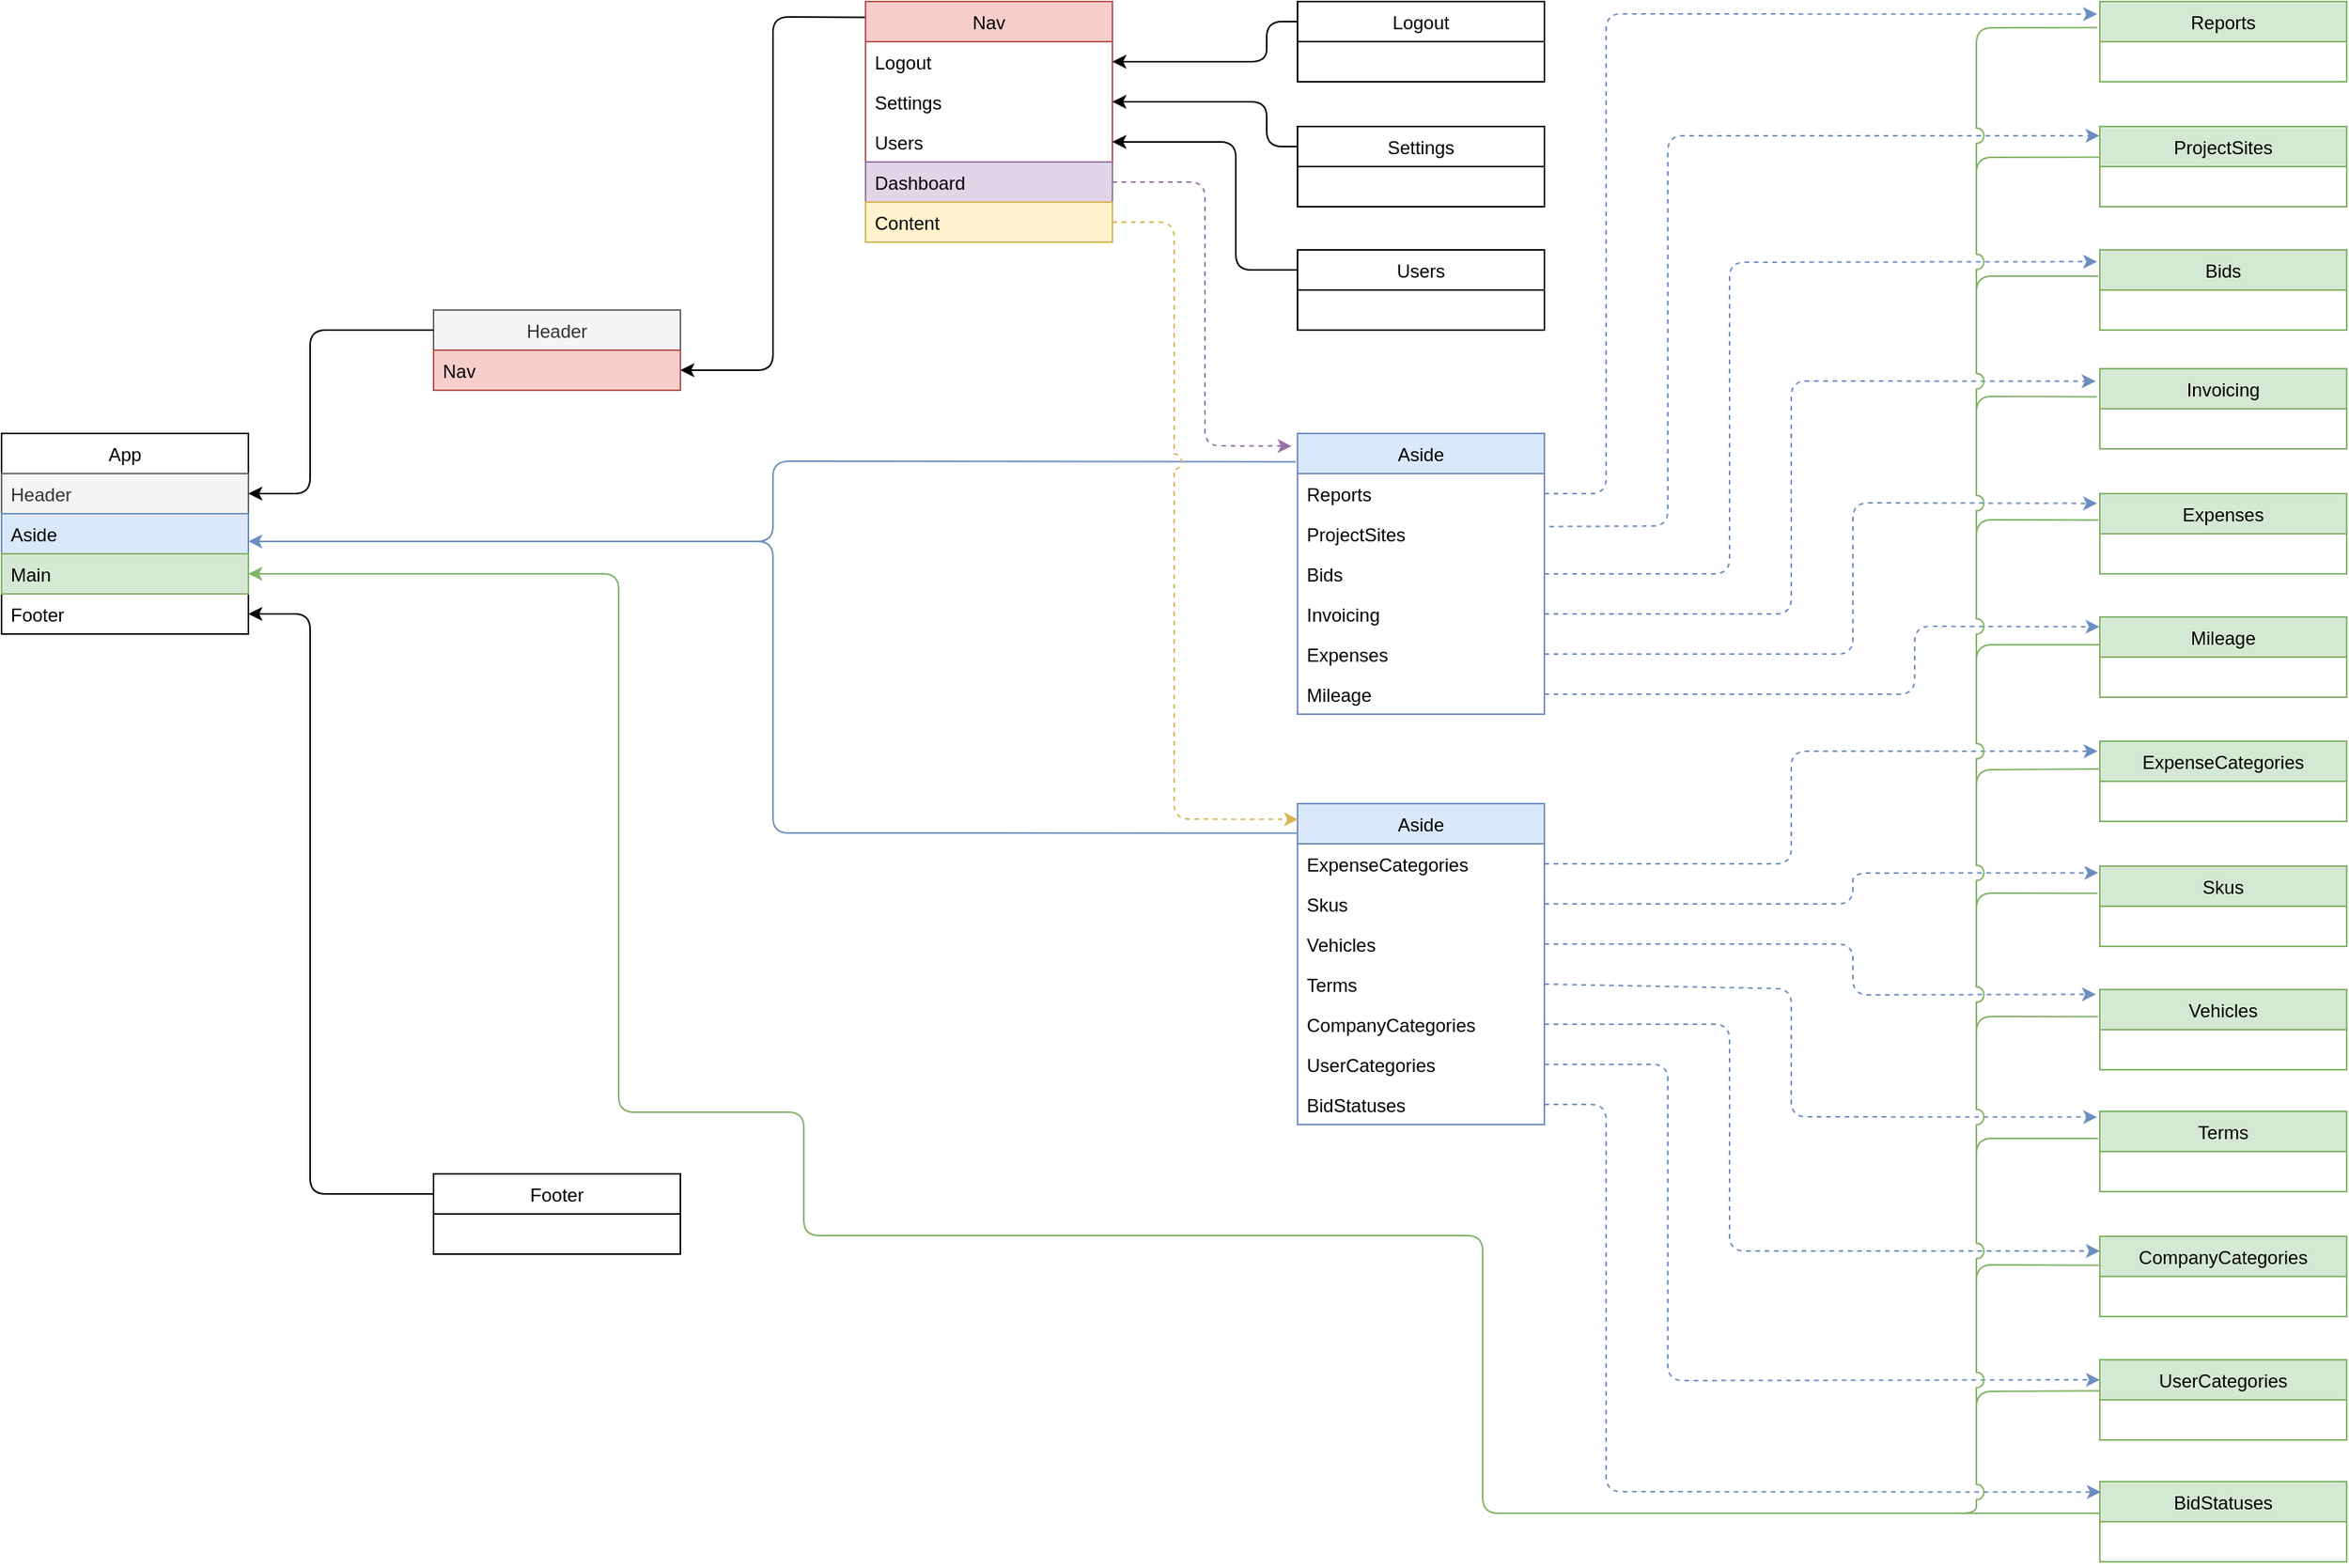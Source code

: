 <mxfile version="14.5.10" type="device"><diagram id="WXn7WkaTig3BZeA2yT5C" name="Page-1"><mxGraphModel dx="1213" dy="1144" grid="1" gridSize="10" guides="1" tooltips="1" connect="1" arrows="1" fold="1" page="1" pageScale="1" pageWidth="850" pageHeight="1100" math="0" shadow="0"><root><mxCell id="0"/><mxCell id="1" parent="0"/><mxCell id="iMD83Gtrjob-eZu2GlpA-1" value="App" style="swimlane;fontStyle=0;childLayout=stackLayout;horizontal=1;startSize=26;fillColor=none;horizontalStack=0;resizeParent=1;resizeParentMax=0;resizeLast=0;collapsible=1;marginBottom=0;" parent="1" vertex="1"><mxGeometry x="40" y="360" width="160" height="130" as="geometry"/></mxCell><mxCell id="iMD83Gtrjob-eZu2GlpA-2" value="Header" style="text;strokeColor=#666666;fillColor=#f5f5f5;align=left;verticalAlign=top;spacingLeft=4;spacingRight=4;overflow=hidden;rotatable=0;points=[[0,0.5],[1,0.5]];portConstraint=eastwest;fontColor=#333333;" parent="iMD83Gtrjob-eZu2GlpA-1" vertex="1"><mxGeometry y="26" width="160" height="26" as="geometry"/></mxCell><mxCell id="iMD83Gtrjob-eZu2GlpA-3" value="Aside" style="text;strokeColor=#6c8ebf;fillColor=#dae8fc;align=left;verticalAlign=top;spacingLeft=4;spacingRight=4;overflow=hidden;rotatable=0;points=[[0,0.5],[1,0.5]];portConstraint=eastwest;" parent="iMD83Gtrjob-eZu2GlpA-1" vertex="1"><mxGeometry y="52" width="160" height="26" as="geometry"/></mxCell><mxCell id="iMD83Gtrjob-eZu2GlpA-4" value="Main" style="text;strokeColor=#82b366;fillColor=#d5e8d4;align=left;verticalAlign=top;spacingLeft=4;spacingRight=4;overflow=hidden;rotatable=0;points=[[0,0.5],[1,0.5]];portConstraint=eastwest;" parent="iMD83Gtrjob-eZu2GlpA-1" vertex="1"><mxGeometry y="78" width="160" height="26" as="geometry"/></mxCell><mxCell id="iMD83Gtrjob-eZu2GlpA-5" value="Footer" style="text;align=left;verticalAlign=top;spacingLeft=4;spacingRight=4;overflow=hidden;rotatable=0;points=[[0,0.5],[1,0.5]];portConstraint=eastwest;" parent="iMD83Gtrjob-eZu2GlpA-1" vertex="1"><mxGeometry y="104" width="160" height="26" as="geometry"/></mxCell><mxCell id="iMD83Gtrjob-eZu2GlpA-6" value="Header" style="swimlane;fontStyle=0;childLayout=stackLayout;horizontal=1;startSize=26;fillColor=#f5f5f5;horizontalStack=0;resizeParent=1;resizeParentMax=0;resizeLast=0;collapsible=1;marginBottom=0;strokeColor=#666666;fontColor=#333333;" parent="1" vertex="1"><mxGeometry x="320" y="280" width="160" height="52" as="geometry"/></mxCell><mxCell id="iMD83Gtrjob-eZu2GlpA-7" value="Nav" style="text;strokeColor=#b85450;fillColor=#f8cecc;align=left;verticalAlign=top;spacingLeft=4;spacingRight=4;overflow=hidden;rotatable=0;points=[[0,0.5],[1,0.5]];portConstraint=eastwest;" parent="iMD83Gtrjob-eZu2GlpA-6" vertex="1"><mxGeometry y="26" width="160" height="26" as="geometry"/></mxCell><mxCell id="iMD83Gtrjob-eZu2GlpA-21" value="Footer" style="swimlane;fontStyle=0;childLayout=stackLayout;horizontal=1;startSize=26;horizontalStack=0;resizeParent=1;resizeParentMax=0;resizeLast=0;collapsible=1;marginBottom=0;" parent="1" vertex="1"><mxGeometry x="320" y="840" width="160" height="52" as="geometry"/></mxCell><mxCell id="iMD83Gtrjob-eZu2GlpA-22" value="  " style="text;strokeColor=none;fillColor=none;align=left;verticalAlign=top;spacingLeft=4;spacingRight=4;overflow=hidden;rotatable=0;points=[[0,0.5],[1,0.5]];portConstraint=eastwest;" parent="iMD83Gtrjob-eZu2GlpA-21" vertex="1"><mxGeometry y="26" width="160" height="26" as="geometry"/></mxCell><mxCell id="iMD83Gtrjob-eZu2GlpA-26" value="" style="endArrow=classic;html=1;entryX=1;entryY=0.5;entryDx=0;entryDy=0;exitX=0;exitY=0.25;exitDx=0;exitDy=0;" parent="1" source="iMD83Gtrjob-eZu2GlpA-6" target="iMD83Gtrjob-eZu2GlpA-2" edge="1"><mxGeometry width="50" height="50" relative="1" as="geometry"><mxPoint x="320" y="50" as="sourcePoint"/><mxPoint x="190" y="250" as="targetPoint"/><Array as="points"><mxPoint x="240" y="293"/><mxPoint x="240" y="399"/></Array></mxGeometry></mxCell><mxCell id="iMD83Gtrjob-eZu2GlpA-29" value="" style="endArrow=classic;html=1;entryX=1;entryY=0.5;entryDx=0;entryDy=0;exitX=0;exitY=0.25;exitDx=0;exitDy=0;" parent="1" source="iMD83Gtrjob-eZu2GlpA-21" target="iMD83Gtrjob-eZu2GlpA-5" edge="1"><mxGeometry width="50" height="50" relative="1" as="geometry"><mxPoint x="319" y="653" as="sourcePoint"/><mxPoint x="230" y="720" as="targetPoint"/><Array as="points"><mxPoint x="240" y="853"/><mxPoint x="240" y="477"/></Array></mxGeometry></mxCell><mxCell id="iMD83Gtrjob-eZu2GlpA-31" value="Nav" style="swimlane;fontStyle=0;childLayout=stackLayout;horizontal=1;startSize=26;fillColor=#f8cecc;horizontalStack=0;resizeParent=1;resizeParentMax=0;resizeLast=0;collapsible=1;marginBottom=0;strokeColor=#b85450;" parent="1" vertex="1"><mxGeometry x="600" y="80" width="160" height="156" as="geometry"/></mxCell><mxCell id="iMD83Gtrjob-eZu2GlpA-38" value="Logout" style="text;align=left;verticalAlign=top;spacingLeft=4;spacingRight=4;overflow=hidden;rotatable=0;points=[[0,0.5],[1,0.5]];portConstraint=eastwest;" parent="iMD83Gtrjob-eZu2GlpA-31" vertex="1"><mxGeometry y="26" width="160" height="26" as="geometry"/></mxCell><mxCell id="iMD83Gtrjob-eZu2GlpA-37" value="Settings" style="text;align=left;verticalAlign=top;spacingLeft=4;spacingRight=4;overflow=hidden;rotatable=0;points=[[0,0.5],[1,0.5]];portConstraint=eastwest;" parent="iMD83Gtrjob-eZu2GlpA-31" vertex="1"><mxGeometry y="52" width="160" height="26" as="geometry"/></mxCell><mxCell id="iMD83Gtrjob-eZu2GlpA-36" value="Users" style="text;align=left;verticalAlign=top;spacingLeft=4;spacingRight=4;overflow=hidden;rotatable=0;points=[[0,0.5],[1,0.5]];portConstraint=eastwest;" parent="iMD83Gtrjob-eZu2GlpA-31" vertex="1"><mxGeometry y="78" width="160" height="26" as="geometry"/></mxCell><mxCell id="iMD83Gtrjob-eZu2GlpA-34" value="Dashboard" style="text;align=left;verticalAlign=top;spacingLeft=4;spacingRight=4;overflow=hidden;rotatable=0;points=[[0,0.5],[1,0.5]];portConstraint=eastwest;fillColor=#e1d5e7;strokeColor=#9673a6;" parent="iMD83Gtrjob-eZu2GlpA-31" vertex="1"><mxGeometry y="104" width="160" height="26" as="geometry"/></mxCell><mxCell id="iMD83Gtrjob-eZu2GlpA-35" value="Content" style="text;align=left;verticalAlign=top;spacingLeft=4;spacingRight=4;overflow=hidden;rotatable=0;points=[[0,0.5],[1,0.5]];portConstraint=eastwest;fillColor=#fff2cc;strokeColor=#d6b656;" parent="iMD83Gtrjob-eZu2GlpA-31" vertex="1"><mxGeometry y="130" width="160" height="26" as="geometry"/></mxCell><mxCell id="iMD83Gtrjob-eZu2GlpA-58" value="Users" style="swimlane;fontStyle=0;childLayout=stackLayout;horizontal=1;startSize=26;horizontalStack=0;resizeParent=1;resizeParentMax=0;resizeLast=0;collapsible=1;marginBottom=0;" parent="1" vertex="1"><mxGeometry x="880" y="241" width="160" height="52" as="geometry"/></mxCell><mxCell id="iMD83Gtrjob-eZu2GlpA-59" value="   " style="text;strokeColor=none;fillColor=none;align=left;verticalAlign=top;spacingLeft=4;spacingRight=4;overflow=hidden;rotatable=0;points=[[0,0.5],[1,0.5]];portConstraint=eastwest;" parent="iMD83Gtrjob-eZu2GlpA-58" vertex="1"><mxGeometry y="26" width="160" height="26" as="geometry"/></mxCell><mxCell id="iMD83Gtrjob-eZu2GlpA-60" value="Settings" style="swimlane;fontStyle=0;childLayout=stackLayout;horizontal=1;startSize=26;horizontalStack=0;resizeParent=1;resizeParentMax=0;resizeLast=0;collapsible=1;marginBottom=0;" parent="1" vertex="1"><mxGeometry x="880" y="161" width="160" height="52" as="geometry"/></mxCell><mxCell id="iMD83Gtrjob-eZu2GlpA-61" value="   " style="text;strokeColor=none;fillColor=none;align=left;verticalAlign=top;spacingLeft=4;spacingRight=4;overflow=hidden;rotatable=0;points=[[0,0.5],[1,0.5]];portConstraint=eastwest;" parent="iMD83Gtrjob-eZu2GlpA-60" vertex="1"><mxGeometry y="26" width="160" height="26" as="geometry"/></mxCell><mxCell id="iMD83Gtrjob-eZu2GlpA-62" value="Logout" style="swimlane;fontStyle=0;childLayout=stackLayout;horizontal=1;startSize=26;horizontalStack=0;resizeParent=1;resizeParentMax=0;resizeLast=0;collapsible=1;marginBottom=0;" parent="1" vertex="1"><mxGeometry x="880" y="80" width="160" height="52" as="geometry"/></mxCell><mxCell id="iMD83Gtrjob-eZu2GlpA-63" value="   " style="text;strokeColor=none;fillColor=none;align=left;verticalAlign=top;spacingLeft=4;spacingRight=4;overflow=hidden;rotatable=0;points=[[0,0.5],[1,0.5]];portConstraint=eastwest;" parent="iMD83Gtrjob-eZu2GlpA-62" vertex="1"><mxGeometry y="26" width="160" height="26" as="geometry"/></mxCell><mxCell id="iMD83Gtrjob-eZu2GlpA-67" value="Aside" style="swimlane;fontStyle=0;childLayout=stackLayout;horizontal=1;startSize=26;horizontalStack=0;resizeParent=1;resizeParentMax=0;resizeLast=0;collapsible=1;marginBottom=0;fillColor=#dae8fc;strokeColor=#6c8ebf;" parent="1" vertex="1"><mxGeometry x="880" y="360" width="160" height="182" as="geometry"/></mxCell><mxCell id="iMD83Gtrjob-eZu2GlpA-68" value="Reports" style="text;align=left;verticalAlign=top;spacingLeft=4;spacingRight=4;overflow=hidden;rotatable=0;points=[[0,0.5],[1,0.5]];portConstraint=eastwest;" parent="iMD83Gtrjob-eZu2GlpA-67" vertex="1"><mxGeometry y="26" width="160" height="26" as="geometry"/></mxCell><mxCell id="iMD83Gtrjob-eZu2GlpA-69" value="ProjectSites" style="text;align=left;verticalAlign=top;spacingLeft=4;spacingRight=4;overflow=hidden;rotatable=0;points=[[0,0.5],[1,0.5]];portConstraint=eastwest;" parent="iMD83Gtrjob-eZu2GlpA-67" vertex="1"><mxGeometry y="52" width="160" height="26" as="geometry"/></mxCell><mxCell id="iMD83Gtrjob-eZu2GlpA-70" value="Bids" style="text;align=left;verticalAlign=top;spacingLeft=4;spacingRight=4;overflow=hidden;rotatable=0;points=[[0,0.5],[1,0.5]];portConstraint=eastwest;" parent="iMD83Gtrjob-eZu2GlpA-67" vertex="1"><mxGeometry y="78" width="160" height="26" as="geometry"/></mxCell><mxCell id="iMD83Gtrjob-eZu2GlpA-71" value="Invoicing" style="text;align=left;verticalAlign=top;spacingLeft=4;spacingRight=4;overflow=hidden;rotatable=0;points=[[0,0.5],[1,0.5]];portConstraint=eastwest;" parent="iMD83Gtrjob-eZu2GlpA-67" vertex="1"><mxGeometry y="104" width="160" height="26" as="geometry"/></mxCell><mxCell id="iMD83Gtrjob-eZu2GlpA-72" value="Expenses" style="text;align=left;verticalAlign=top;spacingLeft=4;spacingRight=4;overflow=hidden;rotatable=0;points=[[0,0.5],[1,0.5]];portConstraint=eastwest;" parent="iMD83Gtrjob-eZu2GlpA-67" vertex="1"><mxGeometry y="130" width="160" height="26" as="geometry"/></mxCell><mxCell id="iMD83Gtrjob-eZu2GlpA-73" value="Mileage" style="text;align=left;verticalAlign=top;spacingLeft=4;spacingRight=4;overflow=hidden;rotatable=0;points=[[0,0.5],[1,0.5]];portConstraint=eastwest;" parent="iMD83Gtrjob-eZu2GlpA-67" vertex="1"><mxGeometry y="156" width="160" height="26" as="geometry"/></mxCell><mxCell id="iMD83Gtrjob-eZu2GlpA-74" value="Aside" style="swimlane;fontStyle=0;childLayout=stackLayout;horizontal=1;startSize=26;horizontalStack=0;resizeParent=1;resizeParentMax=0;resizeLast=0;collapsible=1;marginBottom=0;fillColor=#dae8fc;strokeColor=#6c8ebf;" parent="1" vertex="1"><mxGeometry x="880" y="600" width="160" height="208" as="geometry"/></mxCell><mxCell id="iMD83Gtrjob-eZu2GlpA-139" value="ExpenseCategories" style="text;align=left;verticalAlign=top;spacingLeft=4;spacingRight=4;overflow=hidden;rotatable=0;points=[[0,0.5],[1,0.5]];portConstraint=eastwest;" parent="iMD83Gtrjob-eZu2GlpA-74" vertex="1"><mxGeometry y="26" width="160" height="26" as="geometry"/></mxCell><mxCell id="iMD83Gtrjob-eZu2GlpA-138" value="Skus" style="text;align=left;verticalAlign=top;spacingLeft=4;spacingRight=4;overflow=hidden;rotatable=0;points=[[0,0.5],[1,0.5]];portConstraint=eastwest;" parent="iMD83Gtrjob-eZu2GlpA-74" vertex="1"><mxGeometry y="52" width="160" height="26" as="geometry"/></mxCell><mxCell id="iMD83Gtrjob-eZu2GlpA-137" value="Vehicles" style="text;align=left;verticalAlign=top;spacingLeft=4;spacingRight=4;overflow=hidden;rotatable=0;points=[[0,0.5],[1,0.5]];portConstraint=eastwest;" parent="iMD83Gtrjob-eZu2GlpA-74" vertex="1"><mxGeometry y="78" width="160" height="26" as="geometry"/></mxCell><mxCell id="iMD83Gtrjob-eZu2GlpA-136" value="Terms" style="text;align=left;verticalAlign=top;spacingLeft=4;spacingRight=4;overflow=hidden;rotatable=0;points=[[0,0.5],[1,0.5]];portConstraint=eastwest;" parent="iMD83Gtrjob-eZu2GlpA-74" vertex="1"><mxGeometry y="104" width="160" height="26" as="geometry"/></mxCell><mxCell id="iMD83Gtrjob-eZu2GlpA-135" value="CompanyCategories" style="text;align=left;verticalAlign=top;spacingLeft=4;spacingRight=4;overflow=hidden;rotatable=0;points=[[0,0.5],[1,0.5]];portConstraint=eastwest;" parent="iMD83Gtrjob-eZu2GlpA-74" vertex="1"><mxGeometry y="130" width="160" height="26" as="geometry"/></mxCell><mxCell id="iMD83Gtrjob-eZu2GlpA-134" value="UserCategories" style="text;align=left;verticalAlign=top;spacingLeft=4;spacingRight=4;overflow=hidden;rotatable=0;points=[[0,0.5],[1,0.5]];portConstraint=eastwest;" parent="iMD83Gtrjob-eZu2GlpA-74" vertex="1"><mxGeometry y="156" width="160" height="26" as="geometry"/></mxCell><mxCell id="iMD83Gtrjob-eZu2GlpA-133" value="BidStatuses" style="text;align=left;verticalAlign=top;spacingLeft=4;spacingRight=4;overflow=hidden;rotatable=0;points=[[0,0.5],[1,0.5]];portConstraint=eastwest;" parent="iMD83Gtrjob-eZu2GlpA-74" vertex="1"><mxGeometry y="182" width="160" height="26" as="geometry"/></mxCell><mxCell id="iMD83Gtrjob-eZu2GlpA-86" value="" style="endArrow=classic;html=1;exitX=0;exitY=0.25;exitDx=0;exitDy=0;entryX=1;entryY=0.5;entryDx=0;entryDy=0;" parent="1" source="iMD83Gtrjob-eZu2GlpA-62" target="iMD83Gtrjob-eZu2GlpA-38" edge="1"><mxGeometry width="50" height="50" relative="1" as="geometry"><mxPoint x="770" y="70" as="sourcePoint"/><mxPoint x="820" y="20" as="targetPoint"/><Array as="points"><mxPoint x="860" y="93"/><mxPoint x="860" y="119"/></Array></mxGeometry></mxCell><mxCell id="iMD83Gtrjob-eZu2GlpA-87" value="" style="endArrow=classic;html=1;exitX=0;exitY=0.25;exitDx=0;exitDy=0;entryX=1;entryY=0.5;entryDx=0;entryDy=0;" parent="1" source="iMD83Gtrjob-eZu2GlpA-60" target="iMD83Gtrjob-eZu2GlpA-37" edge="1"><mxGeometry width="50" height="50" relative="1" as="geometry"><mxPoint x="870" y="180" as="sourcePoint"/><mxPoint x="920" y="130" as="targetPoint"/><Array as="points"><mxPoint x="860" y="174"/><mxPoint x="860" y="145"/></Array></mxGeometry></mxCell><mxCell id="iMD83Gtrjob-eZu2GlpA-88" value="" style="endArrow=classic;html=1;exitX=0;exitY=0.25;exitDx=0;exitDy=0;entryX=1;entryY=0.5;entryDx=0;entryDy=0;" parent="1" source="iMD83Gtrjob-eZu2GlpA-58" target="iMD83Gtrjob-eZu2GlpA-36" edge="1"><mxGeometry width="50" height="50" relative="1" as="geometry"><mxPoint x="790" y="260" as="sourcePoint"/><mxPoint x="840" y="210" as="targetPoint"/><Array as="points"><mxPoint x="840" y="254"/><mxPoint x="840" y="171"/></Array></mxGeometry></mxCell><mxCell id="iMD83Gtrjob-eZu2GlpA-91" value="" style="endArrow=classic;html=1;exitX=-0.003;exitY=0.066;exitDx=0;exitDy=0;exitPerimeter=0;entryX=1;entryY=0.5;entryDx=0;entryDy=0;" parent="1" source="iMD83Gtrjob-eZu2GlpA-31" target="iMD83Gtrjob-eZu2GlpA-7" edge="1"><mxGeometry width="50" height="50" relative="1" as="geometry"><mxPoint x="470" y="220" as="sourcePoint"/><mxPoint x="520" y="170" as="targetPoint"/><Array as="points"><mxPoint x="540" y="90"/><mxPoint x="540" y="319"/></Array></mxGeometry></mxCell><mxCell id="iMD83Gtrjob-eZu2GlpA-140" value="" style="endArrow=classic;html=1;exitX=-0.007;exitY=0.068;exitDx=0;exitDy=0;exitPerimeter=0;entryX=1;entryY=0.5;entryDx=0;entryDy=0;jumpStyle=arc;jumpSize=10;fillColor=#dae8fc;strokeColor=#6c8ebf;" parent="1" edge="1"><mxGeometry width="50" height="50" relative="1" as="geometry"><mxPoint x="878.88" y="378.376" as="sourcePoint"/><mxPoint x="200" y="430.0" as="targetPoint"/><Array as="points"><mxPoint x="540" y="378"/><mxPoint x="540" y="430"/></Array></mxGeometry></mxCell><mxCell id="iMD83Gtrjob-eZu2GlpA-141" value="" style="endArrow=classic;html=1;exitX=1;exitY=0.5;exitDx=0;exitDy=0;entryX=-0.024;entryY=0.045;entryDx=0;entryDy=0;entryPerimeter=0;dashed=1;fillColor=#e1d5e7;strokeColor=#9673a6;" parent="1" source="iMD83Gtrjob-eZu2GlpA-34" target="iMD83Gtrjob-eZu2GlpA-67" edge="1"><mxGeometry width="50" height="50" relative="1" as="geometry"><mxPoint x="720" y="330" as="sourcePoint"/><mxPoint x="770" y="280" as="targetPoint"/><Array as="points"><mxPoint x="820" y="197"/><mxPoint x="820" y="368"/></Array></mxGeometry></mxCell><mxCell id="iMD83Gtrjob-eZu2GlpA-142" value="" style="endArrow=classic;html=1;dashed=1;exitX=1;exitY=0.5;exitDx=0;exitDy=0;jumpStyle=arc;jumpSize=10;entryX=0.002;entryY=0.049;entryDx=0;entryDy=0;entryPerimeter=0;fillColor=#fff2cc;strokeColor=#d6b656;" parent="1" source="iMD83Gtrjob-eZu2GlpA-35" target="iMD83Gtrjob-eZu2GlpA-74" edge="1"><mxGeometry width="50" height="50" relative="1" as="geometry"><mxPoint x="600" y="520" as="sourcePoint"/><mxPoint x="650" y="470" as="targetPoint"/><Array as="points"><mxPoint x="800" y="223"/><mxPoint x="800" y="610"/></Array></mxGeometry></mxCell><mxCell id="iMD83Gtrjob-eZu2GlpA-144" value="" style="endArrow=none;html=1;entryX=-0.001;entryY=0.087;entryDx=0;entryDy=0;entryPerimeter=0;fillColor=#dae8fc;strokeColor=#6c8ebf;" parent="1" edge="1"><mxGeometry width="50" height="50" relative="1" as="geometry"><mxPoint x="478" y="430" as="sourcePoint"/><mxPoint x="879.84" y="619.096" as="targetPoint"/><Array as="points"><mxPoint x="540" y="430"/><mxPoint x="540" y="619"/></Array></mxGeometry></mxCell><mxCell id="iMD83Gtrjob-eZu2GlpA-145" value="Bids" style="swimlane;fontStyle=0;childLayout=stackLayout;horizontal=1;startSize=26;horizontalStack=0;resizeParent=1;resizeParentMax=0;resizeLast=0;collapsible=1;marginBottom=0;fillColor=#d5e8d4;strokeColor=#82b366;" parent="1" vertex="1"><mxGeometry x="1400" y="241" width="160" height="52" as="geometry"/></mxCell><mxCell id="iMD83Gtrjob-eZu2GlpA-146" value="   " style="text;strokeColor=none;fillColor=none;align=left;verticalAlign=top;spacingLeft=4;spacingRight=4;overflow=hidden;rotatable=0;points=[[0,0.5],[1,0.5]];portConstraint=eastwest;" parent="iMD83Gtrjob-eZu2GlpA-145" vertex="1"><mxGeometry y="26" width="160" height="26" as="geometry"/></mxCell><mxCell id="iMD83Gtrjob-eZu2GlpA-147" value="ProjectSites" style="swimlane;fontStyle=0;childLayout=stackLayout;horizontal=1;startSize=26;horizontalStack=0;resizeParent=1;resizeParentMax=0;resizeLast=0;collapsible=1;marginBottom=0;fillColor=#d5e8d4;strokeColor=#82b366;" parent="1" vertex="1"><mxGeometry x="1400" y="161" width="160" height="52" as="geometry"/></mxCell><mxCell id="iMD83Gtrjob-eZu2GlpA-148" value="   " style="text;strokeColor=none;fillColor=none;align=left;verticalAlign=top;spacingLeft=4;spacingRight=4;overflow=hidden;rotatable=0;points=[[0,0.5],[1,0.5]];portConstraint=eastwest;" parent="iMD83Gtrjob-eZu2GlpA-147" vertex="1"><mxGeometry y="26" width="160" height="26" as="geometry"/></mxCell><mxCell id="iMD83Gtrjob-eZu2GlpA-149" value="Reports" style="swimlane;fontStyle=0;childLayout=stackLayout;horizontal=1;startSize=26;horizontalStack=0;resizeParent=1;resizeParentMax=0;resizeLast=0;collapsible=1;marginBottom=0;fillColor=#d5e8d4;strokeColor=#82b366;" parent="1" vertex="1"><mxGeometry x="1400" y="80" width="160" height="52" as="geometry"/></mxCell><mxCell id="iMD83Gtrjob-eZu2GlpA-150" value="   " style="text;strokeColor=none;fillColor=none;align=left;verticalAlign=top;spacingLeft=4;spacingRight=4;overflow=hidden;rotatable=0;points=[[0,0.5],[1,0.5]];portConstraint=eastwest;" parent="iMD83Gtrjob-eZu2GlpA-149" vertex="1"><mxGeometry y="26" width="160" height="26" as="geometry"/></mxCell><mxCell id="iMD83Gtrjob-eZu2GlpA-151" value="Mileage" style="swimlane;fontStyle=0;childLayout=stackLayout;horizontal=1;startSize=26;horizontalStack=0;resizeParent=1;resizeParentMax=0;resizeLast=0;collapsible=1;marginBottom=0;fillColor=#d5e8d4;strokeColor=#82b366;" parent="1" vertex="1"><mxGeometry x="1400" y="479" width="160" height="52" as="geometry"/></mxCell><mxCell id="iMD83Gtrjob-eZu2GlpA-152" value="   " style="text;strokeColor=none;fillColor=none;align=left;verticalAlign=top;spacingLeft=4;spacingRight=4;overflow=hidden;rotatable=0;points=[[0,0.5],[1,0.5]];portConstraint=eastwest;" parent="iMD83Gtrjob-eZu2GlpA-151" vertex="1"><mxGeometry y="26" width="160" height="26" as="geometry"/></mxCell><mxCell id="iMD83Gtrjob-eZu2GlpA-153" value="Expenses" style="swimlane;fontStyle=0;childLayout=stackLayout;horizontal=1;startSize=26;horizontalStack=0;resizeParent=1;resizeParentMax=0;resizeLast=0;collapsible=1;marginBottom=0;fillColor=#d5e8d4;strokeColor=#82b366;" parent="1" vertex="1"><mxGeometry x="1400" y="399" width="160" height="52" as="geometry"/></mxCell><mxCell id="iMD83Gtrjob-eZu2GlpA-154" value="   " style="text;strokeColor=none;fillColor=none;align=left;verticalAlign=top;spacingLeft=4;spacingRight=4;overflow=hidden;rotatable=0;points=[[0,0.5],[1,0.5]];portConstraint=eastwest;" parent="iMD83Gtrjob-eZu2GlpA-153" vertex="1"><mxGeometry y="26" width="160" height="26" as="geometry"/></mxCell><mxCell id="iMD83Gtrjob-eZu2GlpA-155" value="Invoicing" style="swimlane;fontStyle=0;childLayout=stackLayout;horizontal=1;startSize=26;horizontalStack=0;resizeParent=1;resizeParentMax=0;resizeLast=0;collapsible=1;marginBottom=0;fillColor=#d5e8d4;strokeColor=#82b366;" parent="1" vertex="1"><mxGeometry x="1400" y="318" width="160" height="52" as="geometry"/></mxCell><mxCell id="iMD83Gtrjob-eZu2GlpA-156" value="   " style="text;strokeColor=none;fillColor=none;align=left;verticalAlign=top;spacingLeft=4;spacingRight=4;overflow=hidden;rotatable=0;points=[[0,0.5],[1,0.5]];portConstraint=eastwest;" parent="iMD83Gtrjob-eZu2GlpA-155" vertex="1"><mxGeometry y="26" width="160" height="26" as="geometry"/></mxCell><mxCell id="iMD83Gtrjob-eZu2GlpA-157" value="Vehicles" style="swimlane;fontStyle=0;childLayout=stackLayout;horizontal=1;startSize=26;horizontalStack=0;resizeParent=1;resizeParentMax=0;resizeLast=0;collapsible=1;marginBottom=0;fillColor=#d5e8d4;strokeColor=#82b366;" parent="1" vertex="1"><mxGeometry x="1400" y="720.5" width="160" height="52" as="geometry"/></mxCell><mxCell id="iMD83Gtrjob-eZu2GlpA-158" value="   " style="text;strokeColor=none;fillColor=none;align=left;verticalAlign=top;spacingLeft=4;spacingRight=4;overflow=hidden;rotatable=0;points=[[0,0.5],[1,0.5]];portConstraint=eastwest;" parent="iMD83Gtrjob-eZu2GlpA-157" vertex="1"><mxGeometry y="26" width="160" height="26" as="geometry"/></mxCell><mxCell id="iMD83Gtrjob-eZu2GlpA-159" value="Skus" style="swimlane;fontStyle=0;childLayout=stackLayout;horizontal=1;startSize=26;horizontalStack=0;resizeParent=1;resizeParentMax=0;resizeLast=0;collapsible=1;marginBottom=0;fillColor=#d5e8d4;strokeColor=#82b366;" parent="1" vertex="1"><mxGeometry x="1400" y="640.5" width="160" height="52" as="geometry"/></mxCell><mxCell id="iMD83Gtrjob-eZu2GlpA-160" value="   " style="text;strokeColor=none;fillColor=none;align=left;verticalAlign=top;spacingLeft=4;spacingRight=4;overflow=hidden;rotatable=0;points=[[0,0.5],[1,0.5]];portConstraint=eastwest;" parent="iMD83Gtrjob-eZu2GlpA-159" vertex="1"><mxGeometry y="26" width="160" height="26" as="geometry"/></mxCell><mxCell id="iMD83Gtrjob-eZu2GlpA-161" value="ExpenseCategories" style="swimlane;fontStyle=0;childLayout=stackLayout;horizontal=1;startSize=26;horizontalStack=0;resizeParent=1;resizeParentMax=0;resizeLast=0;collapsible=1;marginBottom=0;fillColor=#d5e8d4;strokeColor=#82b366;" parent="1" vertex="1"><mxGeometry x="1400" y="559.5" width="160" height="52" as="geometry"/></mxCell><mxCell id="iMD83Gtrjob-eZu2GlpA-162" value="   " style="text;strokeColor=none;fillColor=none;align=left;verticalAlign=top;spacingLeft=4;spacingRight=4;overflow=hidden;rotatable=0;points=[[0,0.5],[1,0.5]];portConstraint=eastwest;" parent="iMD83Gtrjob-eZu2GlpA-161" vertex="1"><mxGeometry y="26" width="160" height="26" as="geometry"/></mxCell><mxCell id="iMD83Gtrjob-eZu2GlpA-163" value="UserCategories" style="swimlane;fontStyle=0;childLayout=stackLayout;horizontal=1;startSize=26;horizontalStack=0;resizeParent=1;resizeParentMax=0;resizeLast=0;collapsible=1;marginBottom=0;fillColor=#d5e8d4;strokeColor=#82b366;" parent="1" vertex="1"><mxGeometry x="1400" y="960.5" width="160" height="52" as="geometry"/></mxCell><mxCell id="iMD83Gtrjob-eZu2GlpA-164" value="   " style="text;strokeColor=none;fillColor=none;align=left;verticalAlign=top;spacingLeft=4;spacingRight=4;overflow=hidden;rotatable=0;points=[[0,0.5],[1,0.5]];portConstraint=eastwest;" parent="iMD83Gtrjob-eZu2GlpA-163" vertex="1"><mxGeometry y="26" width="160" height="26" as="geometry"/></mxCell><mxCell id="iMD83Gtrjob-eZu2GlpA-165" value="CompanyCategories" style="swimlane;fontStyle=0;childLayout=stackLayout;horizontal=1;startSize=26;horizontalStack=0;resizeParent=1;resizeParentMax=0;resizeLast=0;collapsible=1;marginBottom=0;fillColor=#d5e8d4;strokeColor=#82b366;" parent="1" vertex="1"><mxGeometry x="1400" y="880.5" width="160" height="52" as="geometry"/></mxCell><mxCell id="iMD83Gtrjob-eZu2GlpA-166" value="   " style="text;strokeColor=none;fillColor=none;align=left;verticalAlign=top;spacingLeft=4;spacingRight=4;overflow=hidden;rotatable=0;points=[[0,0.5],[1,0.5]];portConstraint=eastwest;" parent="iMD83Gtrjob-eZu2GlpA-165" vertex="1"><mxGeometry y="26" width="160" height="26" as="geometry"/></mxCell><mxCell id="iMD83Gtrjob-eZu2GlpA-167" value="Terms" style="swimlane;fontStyle=0;childLayout=stackLayout;horizontal=1;startSize=26;horizontalStack=0;resizeParent=1;resizeParentMax=0;resizeLast=0;collapsible=1;marginBottom=0;fillColor=#d5e8d4;strokeColor=#82b366;" parent="1" vertex="1"><mxGeometry x="1400" y="799.5" width="160" height="52" as="geometry"/></mxCell><mxCell id="iMD83Gtrjob-eZu2GlpA-168" value="   " style="text;strokeColor=none;fillColor=none;align=left;verticalAlign=top;spacingLeft=4;spacingRight=4;overflow=hidden;rotatable=0;points=[[0,0.5],[1,0.5]];portConstraint=eastwest;" parent="iMD83Gtrjob-eZu2GlpA-167" vertex="1"><mxGeometry y="26" width="160" height="26" as="geometry"/></mxCell><mxCell id="iMD83Gtrjob-eZu2GlpA-169" value="BidStatuses" style="swimlane;fontStyle=0;childLayout=stackLayout;horizontal=1;startSize=26;horizontalStack=0;resizeParent=1;resizeParentMax=0;resizeLast=0;collapsible=1;marginBottom=0;fillColor=#d5e8d4;strokeColor=#82b366;" parent="1" vertex="1"><mxGeometry x="1400" y="1039.5" width="160" height="52" as="geometry"/></mxCell><mxCell id="iMD83Gtrjob-eZu2GlpA-170" value="   " style="text;strokeColor=none;fillColor=none;align=left;verticalAlign=top;spacingLeft=4;spacingRight=4;overflow=hidden;rotatable=0;points=[[0,0.5],[1,0.5]];portConstraint=eastwest;" parent="iMD83Gtrjob-eZu2GlpA-169" vertex="1"><mxGeometry y="26" width="160" height="26" as="geometry"/></mxCell><mxCell id="iMD83Gtrjob-eZu2GlpA-171" value="" style="endArrow=classic;html=1;exitX=1;exitY=0.5;exitDx=0;exitDy=0;entryX=-0.011;entryY=0.157;entryDx=0;entryDy=0;entryPerimeter=0;fillColor=#dae8fc;strokeColor=#6c8ebf;dashed=1;" parent="1" source="iMD83Gtrjob-eZu2GlpA-68" target="iMD83Gtrjob-eZu2GlpA-149" edge="1"><mxGeometry width="50" height="50" relative="1" as="geometry"><mxPoint x="1070" y="340" as="sourcePoint"/><mxPoint x="1120" y="290" as="targetPoint"/><Array as="points"><mxPoint x="1080" y="399"/><mxPoint x="1080" y="88"/></Array></mxGeometry></mxCell><mxCell id="iMD83Gtrjob-eZu2GlpA-172" value="" style="endArrow=classic;html=1;exitX=1.02;exitY=0.321;exitDx=0;exitDy=0;exitPerimeter=0;entryX=-0.001;entryY=0.115;entryDx=0;entryDy=0;entryPerimeter=0;fillColor=#dae8fc;strokeColor=#6c8ebf;dashed=1;" parent="1" source="iMD83Gtrjob-eZu2GlpA-69" target="iMD83Gtrjob-eZu2GlpA-147" edge="1"><mxGeometry width="50" height="50" relative="1" as="geometry"><mxPoint x="1160" y="380" as="sourcePoint"/><mxPoint x="1210" y="330" as="targetPoint"/><Array as="points"><mxPoint x="1120" y="420"/><mxPoint x="1120" y="167"/></Array></mxGeometry></mxCell><mxCell id="iMD83Gtrjob-eZu2GlpA-173" value="" style="endArrow=classic;html=1;exitX=1;exitY=0.5;exitDx=0;exitDy=0;entryX=-0.011;entryY=0.147;entryDx=0;entryDy=0;entryPerimeter=0;fillColor=#dae8fc;strokeColor=#6c8ebf;dashed=1;" parent="1" source="iMD83Gtrjob-eZu2GlpA-70" target="iMD83Gtrjob-eZu2GlpA-145" edge="1"><mxGeometry width="50" height="50" relative="1" as="geometry"><mxPoint x="1150" y="440" as="sourcePoint"/><mxPoint x="1200" y="390" as="targetPoint"/><Array as="points"><mxPoint x="1160" y="451"/><mxPoint x="1160" y="249"/></Array></mxGeometry></mxCell><mxCell id="iMD83Gtrjob-eZu2GlpA-174" value="" style="endArrow=classic;html=1;exitX=1;exitY=0.5;exitDx=0;exitDy=0;entryX=-0.017;entryY=0.157;entryDx=0;entryDy=0;entryPerimeter=0;fillColor=#dae8fc;strokeColor=#6c8ebf;dashed=1;" parent="1" source="iMD83Gtrjob-eZu2GlpA-71" target="iMD83Gtrjob-eZu2GlpA-155" edge="1"><mxGeometry width="50" height="50" relative="1" as="geometry"><mxPoint x="1200" y="460" as="sourcePoint"/><mxPoint x="1250" y="410" as="targetPoint"/><Array as="points"><mxPoint x="1200" y="477"/><mxPoint x="1200" y="326"/></Array></mxGeometry></mxCell><mxCell id="iMD83Gtrjob-eZu2GlpA-175" value="" style="endArrow=classic;html=1;entryX=-0.011;entryY=0.122;entryDx=0;entryDy=0;entryPerimeter=0;exitX=1;exitY=0.5;exitDx=0;exitDy=0;fillColor=#dae8fc;strokeColor=#6c8ebf;dashed=1;" parent="1" source="iMD83Gtrjob-eZu2GlpA-72" target="iMD83Gtrjob-eZu2GlpA-153" edge="1"><mxGeometry width="50" height="50" relative="1" as="geometry"><mxPoint x="1220" y="500" as="sourcePoint"/><mxPoint x="1270" y="450" as="targetPoint"/><Array as="points"><mxPoint x="1240" y="503"/><mxPoint x="1240" y="405"/></Array></mxGeometry></mxCell><mxCell id="iMD83Gtrjob-eZu2GlpA-176" value="" style="endArrow=classic;html=1;exitX=1;exitY=0.5;exitDx=0;exitDy=0;entryX=-0.001;entryY=0.122;entryDx=0;entryDy=0;entryPerimeter=0;fillColor=#dae8fc;strokeColor=#6c8ebf;dashed=1;" parent="1" source="iMD83Gtrjob-eZu2GlpA-73" target="iMD83Gtrjob-eZu2GlpA-151" edge="1"><mxGeometry width="50" height="50" relative="1" as="geometry"><mxPoint x="1260" y="550" as="sourcePoint"/><mxPoint x="1310" y="500" as="targetPoint"/><Array as="points"><mxPoint x="1280" y="529"/><mxPoint x="1280" y="485"/></Array></mxGeometry></mxCell><mxCell id="iMD83Gtrjob-eZu2GlpA-177" value="" style="endArrow=classic;html=1;exitX=1;exitY=0.5;exitDx=0;exitDy=0;entryX=-0.009;entryY=0.125;entryDx=0;entryDy=0;entryPerimeter=0;fillColor=#dae8fc;strokeColor=#6c8ebf;dashed=1;" parent="1" source="iMD83Gtrjob-eZu2GlpA-139" target="iMD83Gtrjob-eZu2GlpA-161" edge="1"><mxGeometry width="50" height="50" relative="1" as="geometry"><mxPoint x="1140" y="660" as="sourcePoint"/><mxPoint x="1190" y="610" as="targetPoint"/><Array as="points"><mxPoint x="1200" y="639"/><mxPoint x="1200" y="566"/></Array></mxGeometry></mxCell><mxCell id="iMD83Gtrjob-eZu2GlpA-178" value="" style="endArrow=classic;html=1;exitX=1;exitY=0.5;exitDx=0;exitDy=0;entryX=-0.006;entryY=0.083;entryDx=0;entryDy=0;entryPerimeter=0;fillColor=#dae8fc;strokeColor=#6c8ebf;dashed=1;" parent="1" source="iMD83Gtrjob-eZu2GlpA-138" target="iMD83Gtrjob-eZu2GlpA-159" edge="1"><mxGeometry width="50" height="50" relative="1" as="geometry"><mxPoint x="1150" y="660" as="sourcePoint"/><mxPoint x="1200" y="610" as="targetPoint"/><Array as="points"><mxPoint x="1240" y="665"/><mxPoint x="1240" y="645"/></Array></mxGeometry></mxCell><mxCell id="iMD83Gtrjob-eZu2GlpA-179" value="" style="endArrow=classic;html=1;exitX=1;exitY=0.5;exitDx=0;exitDy=0;entryX=-0.016;entryY=0.06;entryDx=0;entryDy=0;entryPerimeter=0;fillColor=#dae8fc;strokeColor=#6c8ebf;dashed=1;" parent="1" source="iMD83Gtrjob-eZu2GlpA-137" target="iMD83Gtrjob-eZu2GlpA-157" edge="1"><mxGeometry width="50" height="50" relative="1" as="geometry"><mxPoint x="1170" y="660" as="sourcePoint"/><mxPoint x="1220" y="610" as="targetPoint"/><Array as="points"><mxPoint x="1240" y="691"/><mxPoint x="1240" y="724"/></Array></mxGeometry></mxCell><mxCell id="iMD83Gtrjob-eZu2GlpA-180" value="" style="endArrow=classic;html=1;exitX=1;exitY=0.5;exitDx=0;exitDy=0;entryX=-0.011;entryY=0.071;entryDx=0;entryDy=0;entryPerimeter=0;fillColor=#dae8fc;strokeColor=#6c8ebf;dashed=1;" parent="1" source="iMD83Gtrjob-eZu2GlpA-136" target="iMD83Gtrjob-eZu2GlpA-167" edge="1"><mxGeometry width="50" height="50" relative="1" as="geometry"><mxPoint x="1190" y="670" as="sourcePoint"/><mxPoint x="1240" y="620" as="targetPoint"/><Array as="points"><mxPoint x="1200" y="720"/><mxPoint x="1200" y="803"/></Array></mxGeometry></mxCell><mxCell id="iMD83Gtrjob-eZu2GlpA-181" value="" style="endArrow=classic;html=1;exitX=1;exitY=0.5;exitDx=0;exitDy=0;entryX=0;entryY=0.183;entryDx=0;entryDy=0;entryPerimeter=0;fillColor=#dae8fc;strokeColor=#6c8ebf;dashed=1;" parent="1" source="iMD83Gtrjob-eZu2GlpA-135" target="iMD83Gtrjob-eZu2GlpA-165" edge="1"><mxGeometry width="50" height="50" relative="1" as="geometry"><mxPoint x="1210" y="670" as="sourcePoint"/><mxPoint x="1260" y="620" as="targetPoint"/><Array as="points"><mxPoint x="1160" y="743"/><mxPoint x="1160" y="890"/></Array></mxGeometry></mxCell><mxCell id="iMD83Gtrjob-eZu2GlpA-182" value="" style="endArrow=classic;html=1;exitX=1;exitY=0.5;exitDx=0;exitDy=0;entryX=0;entryY=0.25;entryDx=0;entryDy=0;fillColor=#dae8fc;strokeColor=#6c8ebf;dashed=1;" parent="1" source="iMD83Gtrjob-eZu2GlpA-134" target="iMD83Gtrjob-eZu2GlpA-163" edge="1"><mxGeometry width="50" height="50" relative="1" as="geometry"><mxPoint x="1220" y="680" as="sourcePoint"/><mxPoint x="1270" y="630" as="targetPoint"/><Array as="points"><mxPoint x="1120" y="769"/><mxPoint x="1120" y="974"/></Array></mxGeometry></mxCell><mxCell id="iMD83Gtrjob-eZu2GlpA-183" value="" style="endArrow=classic;html=1;exitX=1;exitY=0.5;exitDx=0;exitDy=0;entryX=0.004;entryY=0.131;entryDx=0;entryDy=0;fillColor=#dae8fc;strokeColor=#6c8ebf;dashed=1;entryPerimeter=0;" parent="1" source="iMD83Gtrjob-eZu2GlpA-133" target="iMD83Gtrjob-eZu2GlpA-169" edge="1"><mxGeometry width="50" height="50" relative="1" as="geometry"><mxPoint x="1170" y="790" as="sourcePoint"/><mxPoint x="1220" y="740" as="targetPoint"/><Array as="points"><mxPoint x="1080" y="795"/><mxPoint x="1080" y="1046"/></Array></mxGeometry></mxCell><mxCell id="iMD83Gtrjob-eZu2GlpA-184" value="" style="endArrow=classic;html=1;fillColor=#d5e8d4;strokeColor=#82b366;entryX=1;entryY=0.5;entryDx=0;entryDy=0;exitX=0;exitY=0.394;exitDx=0;exitDy=0;exitPerimeter=0;" parent="1" source="iMD83Gtrjob-eZu2GlpA-169" target="iMD83Gtrjob-eZu2GlpA-4" edge="1"><mxGeometry width="50" height="50" relative="1" as="geometry"><mxPoint x="1299.412" y="1070" as="sourcePoint"/><mxPoint x="430" y="540" as="targetPoint"/><Array as="points"><mxPoint x="1000" y="1060"/><mxPoint x="1000" y="880"/><mxPoint x="560" y="880"/><mxPoint x="560" y="800"/><mxPoint x="440" y="800"/><mxPoint x="440" y="451"/></Array></mxGeometry></mxCell><mxCell id="iMD83Gtrjob-eZu2GlpA-185" value="" style="endArrow=none;html=1;fillColor=#d5e8d4;strokeColor=#82b366;entryX=-0.01;entryY=0.324;entryDx=0;entryDy=0;entryPerimeter=0;jumpStyle=arc;jumpSize=10;" parent="1" target="iMD83Gtrjob-eZu2GlpA-149" edge="1"><mxGeometry width="50" height="50" relative="1" as="geometry"><mxPoint x="1280" y="1060" as="sourcePoint"/><mxPoint x="1370" y="580" as="targetPoint"/><Array as="points"><mxPoint x="1320" y="1060"/><mxPoint x="1320" y="97"/></Array></mxGeometry></mxCell><mxCell id="iMD83Gtrjob-eZu2GlpA-188" value="" style="endArrow=none;html=1;fillColor=#d5e8d4;strokeColor=#82b366;entryX=-0.003;entryY=0.382;entryDx=0;entryDy=0;entryPerimeter=0;" parent="1" target="iMD83Gtrjob-eZu2GlpA-147" edge="1"><mxGeometry width="50" height="50" relative="1" as="geometry"><mxPoint x="1320" y="210" as="sourcePoint"/><mxPoint x="1380" y="180" as="targetPoint"/><Array as="points"><mxPoint x="1320" y="181"/></Array></mxGeometry></mxCell><mxCell id="iMD83Gtrjob-eZu2GlpA-189" value="" style="endArrow=none;html=1;fillColor=#d5e8d4;strokeColor=#82b366;entryX=-0.006;entryY=0.327;entryDx=0;entryDy=0;entryPerimeter=0;" parent="1" target="iMD83Gtrjob-eZu2GlpA-145" edge="1"><mxGeometry width="50" height="50" relative="1" as="geometry"><mxPoint x="1320" y="300" as="sourcePoint"/><mxPoint x="1390" y="190" as="targetPoint"/><Array as="points"><mxPoint x="1320" y="258"/></Array></mxGeometry></mxCell><mxCell id="iMD83Gtrjob-eZu2GlpA-190" value="" style="endArrow=none;html=1;entryX=-0.013;entryY=0.352;entryDx=0;entryDy=0;entryPerimeter=0;fillColor=#d5e8d4;strokeColor=#82b366;" parent="1" target="iMD83Gtrjob-eZu2GlpA-155" edge="1"><mxGeometry width="50" height="50" relative="1" as="geometry"><mxPoint x="1320" y="380" as="sourcePoint"/><mxPoint x="1380" y="340" as="targetPoint"/><Array as="points"><mxPoint x="1320" y="336"/></Array></mxGeometry></mxCell><mxCell id="iMD83Gtrjob-eZu2GlpA-191" value="" style="endArrow=none;html=1;fillColor=#d5e8d4;strokeColor=#82b366;entryX=-0.006;entryY=0.33;entryDx=0;entryDy=0;entryPerimeter=0;" parent="1" target="iMD83Gtrjob-eZu2GlpA-153" edge="1"><mxGeometry width="50" height="50" relative="1" as="geometry"><mxPoint x="1320" y="470" as="sourcePoint"/><mxPoint x="1380" y="420" as="targetPoint"/><Array as="points"><mxPoint x="1320" y="416"/></Array></mxGeometry></mxCell><mxCell id="iMD83Gtrjob-eZu2GlpA-192" value="" style="endArrow=none;html=1;fillColor=#d5e8d4;strokeColor=#82b366;entryX=-0.002;entryY=0.346;entryDx=0;entryDy=0;entryPerimeter=0;" parent="1" target="iMD83Gtrjob-eZu2GlpA-151" edge="1"><mxGeometry width="50" height="50" relative="1" as="geometry"><mxPoint x="1320" y="550" as="sourcePoint"/><mxPoint x="1390" y="500" as="targetPoint"/><Array as="points"><mxPoint x="1320" y="497"/></Array></mxGeometry></mxCell><mxCell id="iMD83Gtrjob-eZu2GlpA-193" value="" style="endArrow=none;html=1;fillColor=#d5e8d4;strokeColor=#82b366;entryX=-0.004;entryY=0.347;entryDx=0;entryDy=0;entryPerimeter=0;" parent="1" target="iMD83Gtrjob-eZu2GlpA-161" edge="1"><mxGeometry width="50" height="50" relative="1" as="geometry"><mxPoint x="1320" y="630" as="sourcePoint"/><mxPoint x="1390" y="580" as="targetPoint"/><Array as="points"><mxPoint x="1320" y="578"/></Array></mxGeometry></mxCell><mxCell id="iMD83Gtrjob-eZu2GlpA-194" value="" style="endArrow=none;html=1;fillColor=#d5e8d4;strokeColor=#82b366;entryX=-0.009;entryY=0.339;entryDx=0;entryDy=0;entryPerimeter=0;" parent="1" target="iMD83Gtrjob-eZu2GlpA-159" edge="1"><mxGeometry width="50" height="50" relative="1" as="geometry"><mxPoint x="1320" y="710" as="sourcePoint"/><mxPoint x="1380" y="660" as="targetPoint"/><Array as="points"><mxPoint x="1320" y="658"/></Array></mxGeometry></mxCell><mxCell id="iMD83Gtrjob-eZu2GlpA-195" value="" style="endArrow=none;html=1;fillColor=#d5e8d4;strokeColor=#82b366;entryX=-0.007;entryY=0.339;entryDx=0;entryDy=0;entryPerimeter=0;" parent="1" target="iMD83Gtrjob-eZu2GlpA-157" edge="1"><mxGeometry width="50" height="50" relative="1" as="geometry"><mxPoint x="1320" y="790" as="sourcePoint"/><mxPoint x="1381" y="740" as="targetPoint"/><Array as="points"><mxPoint x="1320" y="738"/></Array></mxGeometry></mxCell><mxCell id="iMD83Gtrjob-eZu2GlpA-196" value="" style="endArrow=none;html=1;fillColor=#d5e8d4;strokeColor=#82b366;entryX=-0.007;entryY=0.337;entryDx=0;entryDy=0;entryPerimeter=0;" parent="1" target="iMD83Gtrjob-eZu2GlpA-167" edge="1"><mxGeometry width="50" height="50" relative="1" as="geometry"><mxPoint x="1320" y="860" as="sourcePoint"/><mxPoint x="1391" y="820" as="targetPoint"/><Array as="points"><mxPoint x="1320" y="817"/></Array></mxGeometry></mxCell><mxCell id="iMD83Gtrjob-eZu2GlpA-197" value="" style="endArrow=none;html=1;fillColor=#d5e8d4;strokeColor=#82b366;entryX=-0.004;entryY=0.36;entryDx=0;entryDy=0;entryPerimeter=0;" parent="1" target="iMD83Gtrjob-eZu2GlpA-165" edge="1"><mxGeometry width="50" height="50" relative="1" as="geometry"><mxPoint x="1320" y="940" as="sourcePoint"/><mxPoint x="1391" y="900" as="targetPoint"/><Array as="points"><mxPoint x="1320" y="899"/></Array></mxGeometry></mxCell><mxCell id="iMD83Gtrjob-eZu2GlpA-198" value="" style="endArrow=none;html=1;fillColor=#d5e8d4;strokeColor=#82b366;entryX=-0.002;entryY=0.387;entryDx=0;entryDy=0;entryPerimeter=0;" parent="1" target="iMD83Gtrjob-eZu2GlpA-163" edge="1"><mxGeometry width="50" height="50" relative="1" as="geometry"><mxPoint x="1320" y="1030" as="sourcePoint"/><mxPoint x="1381" y="980" as="targetPoint"/><Array as="points"><mxPoint x="1320" y="981"/></Array></mxGeometry></mxCell></root></mxGraphModel></diagram></mxfile>